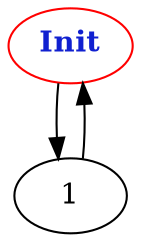 digraph "Net Graph with 2 nodes" {
edge ["class"="link-class"]
"0" ["color"="red","label"=<<b>Init</b>>,"fontcolor"="#1020d0"]
"0" -> "1" ["weight"="4.0"]
"1" -> "0" ["weight"="2.0"]
}